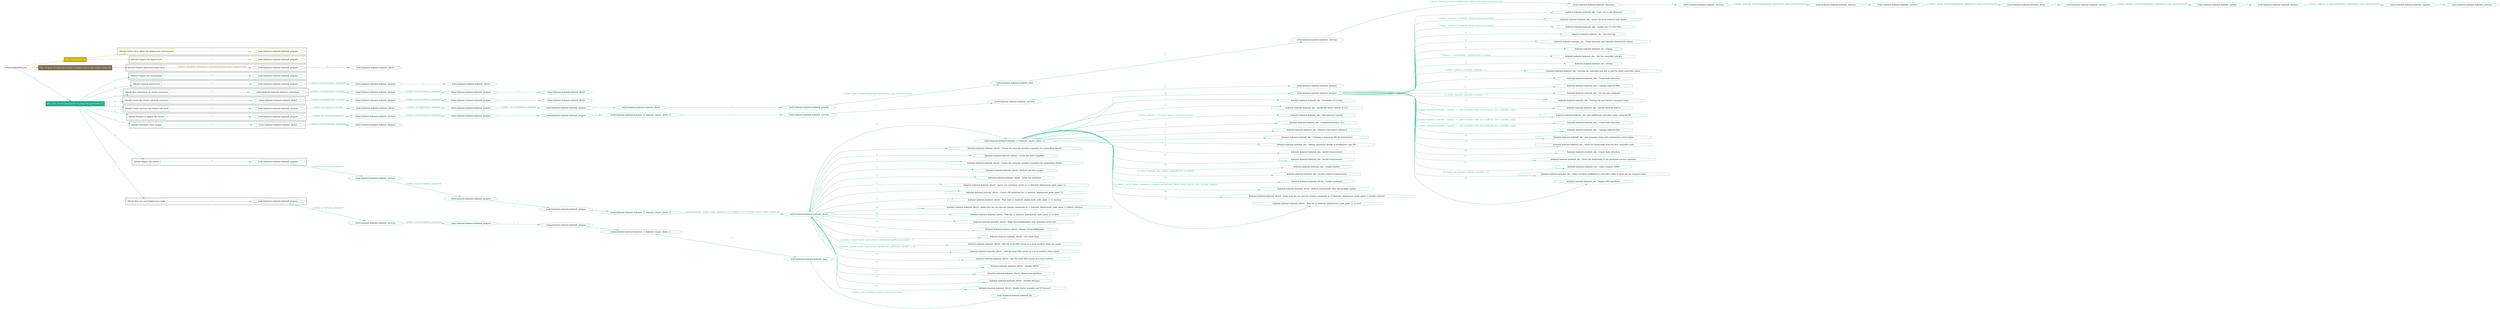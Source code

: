 digraph {
	graph [concentrate=true ordering=in rankdir=LR ratio=fill]
	edge [esep=5 sep=10]
	"kubeinit/playbook.yml" [id=root_node style=dotted]
	play_7c4ae894 [label="Play: Initial setup (1)" color="#ccb100" fontcolor="#ffffff" id=play_7c4ae894 shape=box style=filled tooltip=localhost]
	"kubeinit/playbook.yml" -> play_7c4ae894 [label="1 " color="#ccb100" fontcolor="#ccb100" id=edge_3f846991 labeltooltip="1 " tooltip="1 "]
	subgraph "kubeinit.kubeinit.kubeinit_prepare" {
		role_cb7ac026 [label="[role] kubeinit.kubeinit.kubeinit_prepare" color="#ccb100" id=role_cb7ac026 tooltip="kubeinit.kubeinit.kubeinit_prepare"]
	}
	subgraph "kubeinit.kubeinit.kubeinit_prepare" {
		role_03398839 [label="[role] kubeinit.kubeinit.kubeinit_prepare" color="#ccb100" id=role_03398839 tooltip="kubeinit.kubeinit.kubeinit_prepare"]
	}
	subgraph "Play: Initial setup (1)" {
		play_7c4ae894 -> block_f33ee18d [label=1 color="#ccb100" fontcolor="#ccb100" id=edge_750ef47c labeltooltip=1 tooltip=1]
		subgraph cluster_block_f33ee18d {
			block_f33ee18d [label="[block] Gather facts about the deployment environment" color="#ccb100" id=block_f33ee18d labeltooltip="Gather facts about the deployment environment" shape=box tooltip="Gather facts about the deployment environment"]
			block_f33ee18d -> role_cb7ac026 [label="1 " color="#ccb100" fontcolor="#ccb100" id=edge_0c3c3ddd labeltooltip="1 " tooltip="1 "]
		}
		play_7c4ae894 -> block_ea30e434 [label=2 color="#ccb100" fontcolor="#ccb100" id=edge_8df65fc0 labeltooltip=2 tooltip=2]
		subgraph cluster_block_ea30e434 {
			block_ea30e434 [label="[block] Prepare the hypervisors" color="#ccb100" id=block_ea30e434 labeltooltip="Prepare the hypervisors" shape=box tooltip="Prepare the hypervisors"]
			block_ea30e434 -> role_03398839 [label="1 " color="#ccb100" fontcolor="#ccb100" id=edge_144484c2 labeltooltip="1 " tooltip="1 "]
		}
	}
	play_0e57655b [label="Play: Prepare all hypervisor hosts to deploy service and cluster nodes (0)" color="#816a4b" fontcolor="#ffffff" id=play_0e57655b shape=box style=filled tooltip="Play: Prepare all hypervisor hosts to deploy service and cluster nodes (0)"]
	"kubeinit/playbook.yml" -> play_0e57655b [label="2 " color="#816a4b" fontcolor="#816a4b" id=edge_3b906ed4 labeltooltip="2 " tooltip="2 "]
	subgraph "kubeinit.kubeinit.kubeinit_libvirt" {
		role_cfaa6aeb [label="[role] kubeinit.kubeinit.kubeinit_libvirt" color="#816a4b" id=role_cfaa6aeb tooltip="kubeinit.kubeinit.kubeinit_libvirt"]
	}
	subgraph "kubeinit.kubeinit.kubeinit_prepare" {
		role_71735d8f [label="[role] kubeinit.kubeinit.kubeinit_prepare" color="#816a4b" id=role_71735d8f tooltip="kubeinit.kubeinit.kubeinit_prepare"]
		role_71735d8f -> role_cfaa6aeb [label="1 " color="#816a4b" fontcolor="#816a4b" id=edge_ae1fbed3 labeltooltip="1 " tooltip="1 "]
	}
	subgraph "Play: Prepare all hypervisor hosts to deploy service and cluster nodes (0)" {
		play_0e57655b -> block_04d15374 [label=1 color="#816a4b" fontcolor="#816a4b" id=edge_57523c20 labeltooltip=1 tooltip=1]
		subgraph cluster_block_04d15374 {
			block_04d15374 [label="[block] Prepare individual hypervisors" color="#816a4b" id=block_04d15374 labeltooltip="Prepare individual hypervisors" shape=box tooltip="Prepare individual hypervisors"]
			block_04d15374 -> role_71735d8f [label="1 [when: inventory_hostname in hostvars['kubeinit-facts'].hypervisors]" color="#816a4b" fontcolor="#816a4b" id=edge_154843c0 labeltooltip="1 [when: inventory_hostname in hostvars['kubeinit-facts'].hypervisors]" tooltip="1 [when: inventory_hostname in hostvars['kubeinit-facts'].hypervisors]"]
		}
	}
	play_a0eadd1f [label="Play: Run cluster deployment on prepared hypervisors (1)" color="#1fad87" fontcolor="#ffffff" id=play_a0eadd1f shape=box style=filled tooltip=localhost]
	"kubeinit/playbook.yml" -> play_a0eadd1f [label="3 " color="#1fad87" fontcolor="#1fad87" id=edge_1ccd4bc4 labeltooltip="3 " tooltip="3 "]
	subgraph "kubeinit.kubeinit.kubeinit_prepare" {
		role_77e0a6a7 [label="[role] kubeinit.kubeinit.kubeinit_prepare" color="#1fad87" id=role_77e0a6a7 tooltip="kubeinit.kubeinit.kubeinit_prepare"]
	}
	subgraph "kubeinit.kubeinit.kubeinit_libvirt" {
		role_1678c26d [label="[role] kubeinit.kubeinit.kubeinit_libvirt" color="#1fad87" id=role_1678c26d tooltip="kubeinit.kubeinit.kubeinit_libvirt"]
	}
	subgraph "kubeinit.kubeinit.kubeinit_prepare" {
		role_24a89cdc [label="[role] kubeinit.kubeinit.kubeinit_prepare" color="#1fad87" id=role_24a89cdc tooltip="kubeinit.kubeinit.kubeinit_prepare"]
		role_24a89cdc -> role_1678c26d [label="1 " color="#1fad87" fontcolor="#1fad87" id=edge_c38b53eb labeltooltip="1 " tooltip="1 "]
	}
	subgraph "kubeinit.kubeinit.kubeinit_prepare" {
		role_03babc79 [label="[role] kubeinit.kubeinit.kubeinit_prepare" color="#1fad87" id=role_03babc79 tooltip="kubeinit.kubeinit.kubeinit_prepare"]
		role_03babc79 -> role_24a89cdc [label="1 [when: not environment_prepared]" color="#1fad87" fontcolor="#1fad87" id=edge_076ef46f labeltooltip="1 [when: not environment_prepared]" tooltip="1 [when: not environment_prepared]"]
	}
	subgraph "kubeinit.kubeinit.kubeinit_libvirt" {
		role_83bafd2a [label="[role] kubeinit.kubeinit.kubeinit_libvirt" color="#1fad87" id=role_83bafd2a tooltip="kubeinit.kubeinit.kubeinit_libvirt"]
	}
	subgraph "kubeinit.kubeinit.kubeinit_prepare" {
		role_3e503147 [label="[role] kubeinit.kubeinit.kubeinit_prepare" color="#1fad87" id=role_3e503147 tooltip="kubeinit.kubeinit.kubeinit_prepare"]
		role_3e503147 -> role_83bafd2a [label="1 " color="#1fad87" fontcolor="#1fad87" id=edge_aac21d0e labeltooltip="1 " tooltip="1 "]
	}
	subgraph "kubeinit.kubeinit.kubeinit_prepare" {
		role_f37839f3 [label="[role] kubeinit.kubeinit.kubeinit_prepare" color="#1fad87" id=role_f37839f3 tooltip="kubeinit.kubeinit.kubeinit_prepare"]
		role_f37839f3 -> role_3e503147 [label="1 [when: not environment_prepared]" color="#1fad87" fontcolor="#1fad87" id=edge_e40ce6eb labeltooltip="1 [when: not environment_prepared]" tooltip="1 [when: not environment_prepared]"]
	}
	subgraph "kubeinit.kubeinit.kubeinit_validations" {
		role_88165d24 [label="[role] kubeinit.kubeinit.kubeinit_validations" color="#1fad87" id=role_88165d24 tooltip="kubeinit.kubeinit.kubeinit_validations"]
		role_88165d24 -> role_f37839f3 [label="1 [when: not hypervisors_cleaned]" color="#1fad87" fontcolor="#1fad87" id=edge_a16084fa labeltooltip="1 [when: not hypervisors_cleaned]" tooltip="1 [when: not hypervisors_cleaned]"]
	}
	subgraph "kubeinit.kubeinit.kubeinit_libvirt" {
		role_535f59df [label="[role] kubeinit.kubeinit.kubeinit_libvirt" color="#1fad87" id=role_535f59df tooltip="kubeinit.kubeinit.kubeinit_libvirt"]
	}
	subgraph "kubeinit.kubeinit.kubeinit_prepare" {
		role_fccbfa6f [label="[role] kubeinit.kubeinit.kubeinit_prepare" color="#1fad87" id=role_fccbfa6f tooltip="kubeinit.kubeinit.kubeinit_prepare"]
		role_fccbfa6f -> role_535f59df [label="1 " color="#1fad87" fontcolor="#1fad87" id=edge_48e48981 labeltooltip="1 " tooltip="1 "]
	}
	subgraph "kubeinit.kubeinit.kubeinit_prepare" {
		role_72dcc510 [label="[role] kubeinit.kubeinit.kubeinit_prepare" color="#1fad87" id=role_72dcc510 tooltip="kubeinit.kubeinit.kubeinit_prepare"]
		role_72dcc510 -> role_fccbfa6f [label="1 [when: not environment_prepared]" color="#1fad87" fontcolor="#1fad87" id=edge_a10aae4f labeltooltip="1 [when: not environment_prepared]" tooltip="1 [when: not environment_prepared]"]
	}
	subgraph "kubeinit.kubeinit.kubeinit_libvirt" {
		role_c1292bc8 [label="[role] kubeinit.kubeinit.kubeinit_libvirt" color="#1fad87" id=role_c1292bc8 tooltip="kubeinit.kubeinit.kubeinit_libvirt"]
		role_c1292bc8 -> role_72dcc510 [label="1 [when: not hypervisors_cleaned]" color="#1fad87" fontcolor="#1fad87" id=edge_7b37f356 labeltooltip="1 [when: not hypervisors_cleaned]" tooltip="1 [when: not hypervisors_cleaned]"]
	}
	subgraph "kubeinit.kubeinit.kubeinit_services" {
		role_4802b1dd [label="[role] kubeinit.kubeinit.kubeinit_services" color="#1fad87" id=role_4802b1dd tooltip="kubeinit.kubeinit.kubeinit_services"]
	}
	subgraph "kubeinit.kubeinit.kubeinit_registry" {
		role_bd58cc59 [label="[role] kubeinit.kubeinit.kubeinit_registry" color="#1fad87" id=role_bd58cc59 tooltip="kubeinit.kubeinit.kubeinit_registry"]
		role_bd58cc59 -> role_4802b1dd [label="1 " color="#1fad87" fontcolor="#1fad87" id=edge_4139ea9f labeltooltip="1 " tooltip="1 "]
	}
	subgraph "kubeinit.kubeinit.kubeinit_services" {
		role_aca06001 [label="[role] kubeinit.kubeinit.kubeinit_services" color="#1fad87" id=role_aca06001 tooltip="kubeinit.kubeinit.kubeinit_services"]
		role_aca06001 -> role_bd58cc59 [label="1 [when: 'registry' in hostvars[kubeinit_deployment_node_name].services]" color="#1fad87" fontcolor="#1fad87" id=edge_1ba996ea labeltooltip="1 [when: 'registry' in hostvars[kubeinit_deployment_node_name].services]" tooltip="1 [when: 'registry' in hostvars[kubeinit_deployment_node_name].services]"]
	}
	subgraph "kubeinit.kubeinit.kubeinit_apache" {
		role_759bae52 [label="[role] kubeinit.kubeinit.kubeinit_apache" color="#1fad87" id=role_759bae52 tooltip="kubeinit.kubeinit.kubeinit_apache"]
		role_759bae52 -> role_aca06001 [label="1 " color="#1fad87" fontcolor="#1fad87" id=edge_675d7d0c labeltooltip="1 " tooltip="1 "]
	}
	subgraph "kubeinit.kubeinit.kubeinit_services" {
		role_87a31210 [label="[role] kubeinit.kubeinit.kubeinit_services" color="#1fad87" id=role_87a31210 tooltip="kubeinit.kubeinit.kubeinit_services"]
		role_87a31210 -> role_759bae52 [label="1 [when: 'apache' in hostvars[kubeinit_deployment_node_name].services]" color="#1fad87" fontcolor="#1fad87" id=edge_3414a442 labeltooltip="1 [when: 'apache' in hostvars[kubeinit_deployment_node_name].services]" tooltip="1 [when: 'apache' in hostvars[kubeinit_deployment_node_name].services]"]
	}
	subgraph "kubeinit.kubeinit.kubeinit_nexus" {
		role_11c9b367 [label="[role] kubeinit.kubeinit.kubeinit_nexus" color="#1fad87" id=role_11c9b367 tooltip="kubeinit.kubeinit.kubeinit_nexus"]
		role_11c9b367 -> role_87a31210 [label="1 " color="#1fad87" fontcolor="#1fad87" id=edge_3ffa53a0 labeltooltip="1 " tooltip="1 "]
	}
	subgraph "kubeinit.kubeinit.kubeinit_services" {
		role_a2b996c3 [label="[role] kubeinit.kubeinit.kubeinit_services" color="#1fad87" id=role_a2b996c3 tooltip="kubeinit.kubeinit.kubeinit_services"]
		role_a2b996c3 -> role_11c9b367 [label="1 [when: 'nexus' in hostvars[kubeinit_deployment_node_name].services]" color="#1fad87" fontcolor="#1fad87" id=edge_e86db1e1 labeltooltip="1 [when: 'nexus' in hostvars[kubeinit_deployment_node_name].services]" tooltip="1 [when: 'nexus' in hostvars[kubeinit_deployment_node_name].services]"]
	}
	subgraph "kubeinit.kubeinit.kubeinit_haproxy" {
		role_3afb9361 [label="[role] kubeinit.kubeinit.kubeinit_haproxy" color="#1fad87" id=role_3afb9361 tooltip="kubeinit.kubeinit.kubeinit_haproxy"]
		role_3afb9361 -> role_a2b996c3 [label="1 " color="#1fad87" fontcolor="#1fad87" id=edge_ac8e2f76 labeltooltip="1 " tooltip="1 "]
	}
	subgraph "kubeinit.kubeinit.kubeinit_services" {
		role_57328ee5 [label="[role] kubeinit.kubeinit.kubeinit_services" color="#1fad87" id=role_57328ee5 tooltip="kubeinit.kubeinit.kubeinit_services"]
		role_57328ee5 -> role_3afb9361 [label="1 [when: 'haproxy' in hostvars[kubeinit_deployment_node_name].services]" color="#1fad87" fontcolor="#1fad87" id=edge_b796d020 labeltooltip="1 [when: 'haproxy' in hostvars[kubeinit_deployment_node_name].services]" tooltip="1 [when: 'haproxy' in hostvars[kubeinit_deployment_node_name].services]"]
	}
	subgraph "kubeinit.kubeinit.kubeinit_dnsmasq" {
		role_b42b6213 [label="[role] kubeinit.kubeinit.kubeinit_dnsmasq" color="#1fad87" id=role_b42b6213 tooltip="kubeinit.kubeinit.kubeinit_dnsmasq"]
		role_b42b6213 -> role_57328ee5 [label="1 " color="#1fad87" fontcolor="#1fad87" id=edge_6c4192c0 labeltooltip="1 " tooltip="1 "]
	}
	subgraph "kubeinit.kubeinit.kubeinit_services" {
		role_a8a69c43 [label="[role] kubeinit.kubeinit.kubeinit_services" color="#1fad87" id=role_a8a69c43 tooltip="kubeinit.kubeinit.kubeinit_services"]
		role_a8a69c43 -> role_b42b6213 [label="1 [when: 'dnsmasq' in hostvars[kubeinit_deployment_node_name].services]" color="#1fad87" fontcolor="#1fad87" id=edge_31014065 labeltooltip="1 [when: 'dnsmasq' in hostvars[kubeinit_deployment_node_name].services]" tooltip="1 [when: 'dnsmasq' in hostvars[kubeinit_deployment_node_name].services]"]
	}
	subgraph "kubeinit.kubeinit.kubeinit_bind" {
		role_30b266e5 [label="[role] kubeinit.kubeinit.kubeinit_bind" color="#1fad87" id=role_30b266e5 tooltip="kubeinit.kubeinit.kubeinit_bind"]
		role_30b266e5 -> role_a8a69c43 [label="1 " color="#1fad87" fontcolor="#1fad87" id=edge_9907b7f2 labeltooltip="1 " tooltip="1 "]
	}
	subgraph "kubeinit.kubeinit.kubeinit_prepare" {
		role_2adfd10f [label="[role] kubeinit.kubeinit.kubeinit_prepare" color="#1fad87" id=role_2adfd10f tooltip="kubeinit.kubeinit.kubeinit_prepare"]
		role_2adfd10f -> role_30b266e5 [label="1 [when: 'bind' in hostvars[kubeinit_deployment_node_name].services]" color="#1fad87" fontcolor="#1fad87" id=edge_97279b45 labeltooltip="1 [when: 'bind' in hostvars[kubeinit_deployment_node_name].services]" tooltip="1 [when: 'bind' in hostvars[kubeinit_deployment_node_name].services]"]
	}
	subgraph "kubeinit.kubeinit.kubeinit_libvirt" {
		role_d23036cf [label="[role] kubeinit.kubeinit.kubeinit_libvirt" color="#1fad87" id=role_d23036cf tooltip="kubeinit.kubeinit.kubeinit_libvirt"]
		role_d23036cf -> role_2adfd10f [label="1 " color="#1fad87" fontcolor="#1fad87" id=edge_af08bf17 labeltooltip="1 " tooltip="1 "]
	}
	subgraph "kubeinit.kubeinit.kubeinit_prepare" {
		role_ed3bbe32 [label="[role] kubeinit.kubeinit.kubeinit_prepare" color="#1fad87" id=role_ed3bbe32 tooltip="kubeinit.kubeinit.kubeinit_prepare"]
		role_ed3bbe32 -> role_d23036cf [label="1 " color="#1fad87" fontcolor="#1fad87" id=edge_dbd390af labeltooltip="1 " tooltip="1 "]
	}
	subgraph "kubeinit.kubeinit.kubeinit_prepare" {
		role_bf5e2185 [label="[role] kubeinit.kubeinit.kubeinit_prepare" color="#1fad87" id=role_bf5e2185 tooltip="kubeinit.kubeinit.kubeinit_prepare"]
		role_bf5e2185 -> role_ed3bbe32 [label="1 [when: not environment_prepared]" color="#1fad87" fontcolor="#1fad87" id=edge_c1a0a903 labeltooltip="1 [when: not environment_prepared]" tooltip="1 [when: not environment_prepared]"]
	}
	subgraph "kubeinit.kubeinit.kubeinit_libvirt" {
		role_28c7456a [label="[role] kubeinit.kubeinit.kubeinit_libvirt" color="#1fad87" id=role_28c7456a tooltip="kubeinit.kubeinit.kubeinit_libvirt"]
		role_28c7456a -> role_bf5e2185 [label="1 [when: not hypervisors_cleaned]" color="#1fad87" fontcolor="#1fad87" id=edge_cb2a02c4 labeltooltip="1 [when: not hypervisors_cleaned]" tooltip="1 [when: not hypervisors_cleaned]"]
	}
	subgraph "kubeinit.kubeinit.kubeinit_services" {
		role_76a0eb09 [label="[role] kubeinit.kubeinit.kubeinit_services" color="#1fad87" id=role_76a0eb09 tooltip="kubeinit.kubeinit.kubeinit_services"]
		role_76a0eb09 -> role_28c7456a [label="1 [when: not network_created]" color="#1fad87" fontcolor="#1fad87" id=edge_9d98d95c labeltooltip="1 [when: not network_created]" tooltip="1 [when: not network_created]"]
	}
	subgraph "kubeinit.kubeinit.kubeinit_prepare" {
		role_3f12e8bc [label="[role] kubeinit.kubeinit.kubeinit_prepare" color="#1fad87" id=role_3f12e8bc tooltip="kubeinit.kubeinit.kubeinit_prepare"]
	}
	subgraph "kubeinit.kubeinit.kubeinit_services" {
		role_60c3bd98 [label="[role] kubeinit.kubeinit.kubeinit_services" color="#1fad87" id=role_60c3bd98 tooltip="kubeinit.kubeinit.kubeinit_services"]
		role_60c3bd98 -> role_3f12e8bc [label="1 " color="#1fad87" fontcolor="#1fad87" id=edge_6811ee22 labeltooltip="1 " tooltip="1 "]
	}
	subgraph "kubeinit.kubeinit.kubeinit_services" {
		role_4636df8d [label="[role] kubeinit.kubeinit.kubeinit_services" color="#1fad87" id=role_4636df8d tooltip="kubeinit.kubeinit.kubeinit_services"]
		role_4636df8d -> role_60c3bd98 [label="1 " color="#1fad87" fontcolor="#1fad87" id=edge_3c994d81 labeltooltip="1 " tooltip="1 "]
	}
	subgraph "kubeinit.kubeinit.kubeinit_{{ kubeinit_cluster_distro }}" {
		role_d37c1346 [label="[role] kubeinit.kubeinit.kubeinit_{{ kubeinit_cluster_distro }}" color="#1fad87" id=role_d37c1346 tooltip="kubeinit.kubeinit.kubeinit_{{ kubeinit_cluster_distro }}"]
		role_d37c1346 -> role_4636df8d [label="1 " color="#1fad87" fontcolor="#1fad87" id=edge_a3b2c5d7 labeltooltip="1 " tooltip="1 "]
	}
	subgraph "kubeinit.kubeinit.kubeinit_prepare" {
		role_a6c308cc [label="[role] kubeinit.kubeinit.kubeinit_prepare" color="#1fad87" id=role_a6c308cc tooltip="kubeinit.kubeinit.kubeinit_prepare"]
		role_a6c308cc -> role_d37c1346 [label="1 " color="#1fad87" fontcolor="#1fad87" id=edge_9f07577c labeltooltip="1 " tooltip="1 "]
	}
	subgraph "kubeinit.kubeinit.kubeinit_prepare" {
		role_7d13a733 [label="[role] kubeinit.kubeinit.kubeinit_prepare" color="#1fad87" id=role_7d13a733 tooltip="kubeinit.kubeinit.kubeinit_prepare"]
		role_7d13a733 -> role_a6c308cc [label="1 " color="#1fad87" fontcolor="#1fad87" id=edge_32a43186 labeltooltip="1 " tooltip="1 "]
	}
	subgraph "kubeinit.kubeinit.kubeinit_services" {
		role_1991966f [label="[role] kubeinit.kubeinit.kubeinit_services" color="#1fad87" id=role_1991966f tooltip="kubeinit.kubeinit.kubeinit_services"]
		role_1991966f -> role_7d13a733 [label="1 [when: not environment_prepared]" color="#1fad87" fontcolor="#1fad87" id=edge_17c0cc45 labeltooltip="1 [when: not environment_prepared]" tooltip="1 [when: not environment_prepared]"]
	}
	subgraph "kubeinit.kubeinit.kubeinit_prepare" {
		role_c1d10173 [label="[role] kubeinit.kubeinit.kubeinit_prepare" color="#1fad87" id=role_c1d10173 tooltip="kubeinit.kubeinit.kubeinit_prepare"]
		role_c1d10173 -> role_1991966f [label="1 [when: not services_prepared]" color="#1fad87" fontcolor="#1fad87" id=edge_643cab7b labeltooltip="1 [when: not services_prepared]" tooltip="1 [when: not services_prepared]"]
	}
	subgraph "kubeinit.kubeinit.kubeinit_prepare" {
		role_8fefc529 [label="[role] kubeinit.kubeinit.kubeinit_prepare" color="#1fad87" id=role_8fefc529 tooltip="kubeinit.kubeinit.kubeinit_prepare"]
	}
	subgraph "kubeinit.kubeinit.kubeinit_libvirt" {
		role_4c5ea685 [label="[role] kubeinit.kubeinit.kubeinit_libvirt" color="#1fad87" id=role_4c5ea685 tooltip="kubeinit.kubeinit.kubeinit_libvirt"]
		role_4c5ea685 -> role_8fefc529 [label="1 [when: not environment_prepared]" color="#1fad87" fontcolor="#1fad87" id=edge_5a335fde labeltooltip="1 [when: not environment_prepared]" tooltip="1 [when: not environment_prepared]"]
	}
	subgraph "kubeinit.kubeinit.kubeinit_prepare" {
		role_eeb49cf1 [label="[role] kubeinit.kubeinit.kubeinit_prepare" color="#1fad87" id=role_eeb49cf1 tooltip="kubeinit.kubeinit.kubeinit_prepare"]
		task_45337e89 [label="kubeinit.kubeinit.kubeinit_eks : Copy cert to pki directory" color="#1fad87" id=task_45337e89 shape=octagon tooltip="kubeinit.kubeinit.kubeinit_eks : Copy cert to pki directory"]
		role_eeb49cf1 -> task_45337e89 [label="1 " color="#1fad87" fontcolor="#1fad87" id=edge_709531d7 labeltooltip="1 " tooltip="1 "]
		task_4e480b51 [label="kubeinit.kubeinit.kubeinit_eks : Insert the local registry auth details" color="#1fad87" id=task_4e480b51 shape=octagon tooltip="kubeinit.kubeinit.kubeinit_eks : Insert the local registry auth details"]
		role_eeb49cf1 -> task_4e480b51 [label="2 [when: 'registry' in kubeinit_cluster_hostvars.services]" color="#1fad87" fontcolor="#1fad87" id=edge_d2a0ad31 labeltooltip="2 [when: 'registry' in kubeinit_cluster_hostvars.services]" tooltip="2 [when: 'registry' in kubeinit_cluster_hostvars.services]"]
		task_bded5295 [label="kubeinit.kubeinit.kubeinit_eks : Update the CA certs files" color="#1fad87" id=task_bded5295 shape=octagon tooltip="kubeinit.kubeinit.kubeinit_eks : Update the CA certs files"]
		role_eeb49cf1 -> task_bded5295 [label="3 [when: 'registry' in kubeinit_cluster_hostvars.services]" color="#1fad87" fontcolor="#1fad87" id=edge_efe739c7 labeltooltip="3 [when: 'registry' in kubeinit_cluster_hostvars.services]" tooltip="3 [when: 'registry' in kubeinit_cluster_hostvars.services]"]
		task_2a711045 [label="kubeinit.kubeinit.kubeinit_eks : Get etcd tag" color="#1fad87" id=task_2a711045 shape=octagon tooltip="kubeinit.kubeinit.kubeinit_eks : Get etcd tag"]
		role_eeb49cf1 -> task_2a711045 [label="4 " color="#1fad87" fontcolor="#1fad87" id=edge_b67deb79 labeltooltip="4 " tooltip="4 "]
		task_116d4659 [label="kubeinit.kubeinit.kubeinit_eks : Clean kubeadm and initialize Kubernetes cluster" color="#1fad87" id=task_116d4659 shape=octagon tooltip="kubeinit.kubeinit.kubeinit_eks : Clean kubeadm and initialize Kubernetes cluster"]
		role_eeb49cf1 -> task_116d4659 [label="5 " color="#1fad87" fontcolor="#1fad87" id=edge_bfcedad6 labeltooltip="5 " tooltip="5 "]
		task_4ea81d64 [label="kubeinit.kubeinit.kubeinit_eks : Debug" color="#1fad87" id=task_4ea81d64 shape=octagon tooltip="kubeinit.kubeinit.kubeinit_eks : Debug"]
		role_eeb49cf1 -> task_4ea81d64 [label="6 " color="#1fad87" fontcolor="#1fad87" id=edge_5d967ba8 labeltooltip="6 " tooltip="6 "]
		task_dcde92ed [label="kubeinit.kubeinit.kubeinit_eks : Get the controller join key" color="#1fad87" id=task_dcde92ed shape=octagon tooltip="kubeinit.kubeinit.kubeinit_eks : Get the controller join key"]
		role_eeb49cf1 -> task_dcde92ed [label="7 [when: ('--control-plane --certificate-key' in item)]" color="#1fad87" fontcolor="#1fad87" id=edge_5e874b3e labeltooltip="7 [when: ('--control-plane --certificate-key' in item)]" tooltip="7 [when: ('--control-plane --certificate-key' in item)]"]
		task_6b35f691 [label="kubeinit.kubeinit.kubeinit_eks : Debug" color="#1fad87" id=task_6b35f691 shape=octagon tooltip="kubeinit.kubeinit.kubeinit_eks : Debug"]
		role_eeb49cf1 -> task_6b35f691 [label="8 " color="#1fad87" fontcolor="#1fad87" id=edge_a1d81820 labeltooltip="8 " tooltip="8 "]
		task_13d8ca23 [label="kubeinit.kubeinit.kubeinit_eks : Storing the controller join key to add the other controller nodes." color="#1fad87" id=task_13d8ca23 shape=octagon tooltip="kubeinit.kubeinit.kubeinit_eks : Storing the controller join key to add the other controller nodes."]
		role_eeb49cf1 -> task_13d8ca23 [label="9 [when: kubeinit_controller_count|int > 1]" color="#1fad87" fontcolor="#1fad87" id=edge_5b123d74 labeltooltip="9 [when: kubeinit_controller_count|int > 1]" tooltip="9 [when: kubeinit_controller_count|int > 1]"]
		task_fd4cd9d6 [label="kubeinit.kubeinit.kubeinit_eks : Create kube directory" color="#1fad87" id=task_fd4cd9d6 shape=octagon tooltip="kubeinit.kubeinit.kubeinit_eks : Create kube directory"]
		role_eeb49cf1 -> task_fd4cd9d6 [label="10 " color="#1fad87" fontcolor="#1fad87" id=edge_ab0373a2 labeltooltip="10 " tooltip="10 "]
		task_9012e509 [label="kubeinit.kubeinit.kubeinit_eks : Copying required files" color="#1fad87" id=task_9012e509 shape=octagon tooltip="kubeinit.kubeinit.kubeinit_eks : Copying required files"]
		role_eeb49cf1 -> task_9012e509 [label="11 " color="#1fad87" fontcolor="#1fad87" id=edge_faf95ad5 labeltooltip="11 " tooltip="11 "]
		task_4607085d [label="kubeinit.kubeinit.kubeinit_eks : Get the join command" color="#1fad87" id=task_4607085d shape=octagon tooltip="kubeinit.kubeinit.kubeinit_eks : Get the join command"]
		role_eeb49cf1 -> task_4607085d [label="12 " color="#1fad87" fontcolor="#1fad87" id=edge_95ac5857 labeltooltip="12 " tooltip="12 "]
		task_8d73d2ba [label="kubeinit.kubeinit.kubeinit_eks : Storing the join cluster command token." color="#1fad87" id=task_8d73d2ba shape=octagon tooltip="kubeinit.kubeinit.kubeinit_eks : Storing the join cluster command token."]
		role_eeb49cf1 -> task_8d73d2ba [label="13 [when: kubeinit_controller_count|int > 1]" color="#1fad87" fontcolor="#1fad87" id=edge_f0d580ce labeltooltip="13 [when: kubeinit_controller_count|int > 1]" tooltip="13 [when: kubeinit_controller_count|int > 1]"]
		task_b34bd2d5 [label="kubeinit.kubeinit.kubeinit_eks : Install Network Add-on" color="#1fad87" id=task_b34bd2d5 shape=octagon tooltip="kubeinit.kubeinit.kubeinit_eks : Install Network Add-on"]
		role_eeb49cf1 -> task_b34bd2d5 [label="14 " color="#1fad87" fontcolor="#1fad87" id=edge_499da889 labeltooltip="14 " tooltip="14 "]
		task_0c2f08f0 [label="kubeinit.kubeinit.kubeinit_eks : Join additional controller nodes using the PK" color="#1fad87" id=task_0c2f08f0 shape=octagon tooltip="kubeinit.kubeinit.kubeinit_eks : Join additional controller nodes using the PK"]
		role_eeb49cf1 -> task_0c2f08f0 [label="15 [when: kubeinit_controller_count|int > 1 and controller_node not in kubeinit_first_controller_node]" color="#1fad87" fontcolor="#1fad87" id=edge_a3642dbb labeltooltip="15 [when: kubeinit_controller_count|int > 1 and controller_node not in kubeinit_first_controller_node]" tooltip="15 [when: kubeinit_controller_count|int > 1 and controller_node not in kubeinit_first_controller_node]"]
		task_9ee1c6cc [label="kubeinit.kubeinit.kubeinit_eks : Create kube directory" color="#1fad87" id=task_9ee1c6cc shape=octagon tooltip="kubeinit.kubeinit.kubeinit_eks : Create kube directory"]
		role_eeb49cf1 -> task_9ee1c6cc [label="16 [when: kubeinit_controller_count|int > 1 and controller_node not in kubeinit_first_controller_node]" color="#1fad87" fontcolor="#1fad87" id=edge_7b1b304d labeltooltip="16 [when: kubeinit_controller_count|int > 1 and controller_node not in kubeinit_first_controller_node]" tooltip="16 [when: kubeinit_controller_count|int > 1 and controller_node not in kubeinit_first_controller_node]"]
		task_c6308c57 [label="kubeinit.kubeinit.kubeinit_eks : Copying required files" color="#1fad87" id=task_c6308c57 shape=octagon tooltip="kubeinit.kubeinit.kubeinit_eks : Copying required files"]
		role_eeb49cf1 -> task_c6308c57 [label="17 [when: kubeinit_controller_count|int > 1 and controller_node not in kubeinit_first_controller_node]" color="#1fad87" fontcolor="#1fad87" id=edge_c110cb19 labeltooltip="17 [when: kubeinit_controller_count|int > 1 and controller_node not in kubeinit_first_controller_node]" tooltip="17 [when: kubeinit_controller_count|int > 1 and controller_node not in kubeinit_first_controller_node]"]
		task_42d4164c [label="kubeinit.kubeinit.kubeinit_eks : Join compute nodes with kubernetes control plane" color="#1fad87" id=task_42d4164c shape=octagon tooltip="kubeinit.kubeinit.kubeinit_eks : Join compute nodes with kubernetes control plane"]
		role_eeb49cf1 -> task_42d4164c [label="18 " color="#1fad87" fontcolor="#1fad87" id=edge_a2498002 labeltooltip="18 " tooltip="18 "]
		task_077870b5 [label="kubeinit.kubeinit.kubeinit_eks : Fetch the kubeconfig from the first controller node" color="#1fad87" id=task_077870b5 shape=octagon tooltip="kubeinit.kubeinit.kubeinit_eks : Fetch the kubeconfig from the first controller node"]
		role_eeb49cf1 -> task_077870b5 [label="19 " color="#1fad87" fontcolor="#1fad87" id=edge_afdee810 labeltooltip="19 " tooltip="19 "]
		task_9ade5185 [label="kubeinit.kubeinit.kubeinit_eks : Create kube directory" color="#1fad87" id=task_9ade5185 shape=octagon tooltip="kubeinit.kubeinit.kubeinit_eks : Create kube directory"]
		role_eeb49cf1 -> task_9ade5185 [label="20 " color="#1fad87" fontcolor="#1fad87" id=edge_8da7de75 labeltooltip="20 " tooltip="20 "]
		task_6a2b6cba [label="kubeinit.kubeinit.kubeinit_eks : Store the kubeconfig to the provision services machine." color="#1fad87" id=task_6a2b6cba shape=octagon tooltip="kubeinit.kubeinit.kubeinit_eks : Store the kubeconfig to the provision services machine."]
		role_eeb49cf1 -> task_6a2b6cba [label="21 " color="#1fad87" fontcolor="#1fad87" id=edge_3252452f labeltooltip="21 " tooltip="21 "]
		task_9f75c001 [label="kubeinit.kubeinit.kubeinit_eks : Label compute nodes" color="#1fad87" id=task_9f75c001 shape=octagon tooltip="kubeinit.kubeinit.kubeinit_eks : Label compute nodes"]
		role_eeb49cf1 -> task_9f75c001 [label="22 " color="#1fad87" fontcolor="#1fad87" id=edge_a2a439f8 labeltooltip="22 " tooltip="22 "]
		task_84ea3749 [label="kubeinit.kubeinit.kubeinit_eks : Allow schedule workloads in controller nodes if there are no compute nodes" color="#1fad87" id=task_84ea3749 shape=octagon tooltip="kubeinit.kubeinit.kubeinit_eks : Allow schedule workloads in controller nodes if there are no compute nodes"]
		role_eeb49cf1 -> task_84ea3749 [label="23 [when: not kubeinit_compute_count|int > 0]" color="#1fad87" fontcolor="#1fad87" id=edge_5029efbe labeltooltip="23 [when: not kubeinit_compute_count|int > 0]" tooltip="23 [when: not kubeinit_compute_count|int > 0]"]
		task_56a89f39 [label="kubeinit.kubeinit.kubeinit_eks : Deploy EKS manifests." color="#1fad87" id=task_56a89f39 shape=octagon tooltip="kubeinit.kubeinit.kubeinit_eks : Deploy EKS manifests."]
		role_eeb49cf1 -> task_56a89f39 [label="24 " color="#1fad87" fontcolor="#1fad87" id=edge_177b5014 labeltooltip="24 " tooltip="24 "]
	}
	subgraph "kubeinit.kubeinit.kubeinit_{{ kubeinit_cluster_distro }}" {
		role_fb966b46 [label="[role] kubeinit.kubeinit.kubeinit_{{ kubeinit_cluster_distro }}" color="#1fad87" id=role_fb966b46 tooltip="kubeinit.kubeinit.kubeinit_{{ kubeinit_cluster_distro }}"]
		task_0cf913fc [label="kubeinit.kubeinit.kubeinit_eks : Download cri-o repos" color="#1fad87" id=task_0cf913fc shape=octagon tooltip="kubeinit.kubeinit.kubeinit_eks : Download cri-o repos"]
		role_fb966b46 -> task_0cf913fc [label="1 " color="#1fad87" fontcolor="#1fad87" id=edge_11563bae labeltooltip="1 " tooltip="1 "]
		task_415eee1f [label="kubeinit.kubeinit.kubeinit_eks : Install the latest version of cri-o" color="#1fad87" id=task_415eee1f shape=octagon tooltip="kubeinit.kubeinit.kubeinit_eks : Install the latest version of cri-o"]
		role_fb966b46 -> task_415eee1f [label="2 " color="#1fad87" fontcolor="#1fad87" id=edge_5203dd5b labeltooltip="2 " tooltip="2 "]
		task_79ca44f0 [label="kubeinit.kubeinit.kubeinit_eks : Add insecure registry" color="#1fad87" id=task_79ca44f0 shape=octagon tooltip="kubeinit.kubeinit.kubeinit_eks : Add insecure registry"]
		role_fb966b46 -> task_79ca44f0 [label="3 [when: 'registry' in kubeinit_cluster_hostvars.services]" color="#1fad87" fontcolor="#1fad87" id=edge_a0a40177 labeltooltip="3 [when: 'registry' in kubeinit_cluster_hostvars.services]" tooltip="3 [when: 'registry' in kubeinit_cluster_hostvars.services]"]
		task_3f1ad892 [label="kubeinit.kubeinit.kubeinit_eks : Enable/start/status cri-o" color="#1fad87" id=task_3f1ad892 shape=octagon tooltip="kubeinit.kubeinit.kubeinit_eks : Enable/start/status cri-o"]
		role_fb966b46 -> task_3f1ad892 [label="4 " color="#1fad87" fontcolor="#1fad87" id=edge_9687ba67 labeltooltip="4 " tooltip="4 "]
		task_388f67f4 [label="kubeinit.kubeinit.kubeinit_eks : Remove repo before adding it" color="#1fad87" id=task_388f67f4 shape=octagon tooltip="kubeinit.kubeinit.kubeinit_eks : Remove repo before adding it"]
		role_fb966b46 -> task_388f67f4 [label="5 " color="#1fad87" fontcolor="#1fad87" id=edge_31599a23 labeltooltip="5 " tooltip="5 "]
		task_6d975193 [label="kubeinit.kubeinit.kubeinit_eks : Creating a repository file for Kubernetes" color="#1fad87" id=task_6d975193 shape=octagon tooltip="kubeinit.kubeinit.kubeinit_eks : Creating a repository file for Kubernetes"]
		role_fb966b46 -> task_6d975193 [label="6 " color="#1fad87" fontcolor="#1fad87" id=edge_266d1d48 labeltooltip="6 " tooltip="6 "]
		task_fd86b3d6 [label="kubeinit.kubeinit.kubeinit_eks : Adding repository details in Kubernetes repo file." color="#1fad87" id=task_fd86b3d6 shape=octagon tooltip="kubeinit.kubeinit.kubeinit_eks : Adding repository details in Kubernetes repo file."]
		role_fb966b46 -> task_fd86b3d6 [label="7 " color="#1fad87" fontcolor="#1fad87" id=edge_c601e321 labeltooltip="7 " tooltip="7 "]
		task_a49e6a76 [label="kubeinit.kubeinit.kubeinit_eks : Install requirements" color="#1fad87" id=task_a49e6a76 shape=octagon tooltip="kubeinit.kubeinit.kubeinit_eks : Install requirements"]
		role_fb966b46 -> task_a49e6a76 [label="8 " color="#1fad87" fontcolor="#1fad87" id=edge_e66c2072 labeltooltip="8 " tooltip="8 "]
		task_9f61f44b [label="kubeinit.kubeinit.kubeinit_eks : Install requirements" color="#1fad87" id=task_9f61f44b shape=octagon tooltip="kubeinit.kubeinit.kubeinit_eks : Install requirements"]
		role_fb966b46 -> task_9f61f44b [label="9 " color="#1fad87" fontcolor="#1fad87" id=edge_954b95c7 labeltooltip="9 " tooltip="9 "]
		task_c05c3c9a [label="kubeinit.kubeinit.kubeinit_eks : Enable kubelet" color="#1fad87" id=task_c05c3c9a shape=octagon tooltip="kubeinit.kubeinit.kubeinit_eks : Enable kubelet"]
		role_fb966b46 -> task_c05c3c9a [label="10 " color="#1fad87" fontcolor="#1fad87" id=edge_1b0a424d labeltooltip="10 " tooltip="10 "]
		task_41d1bc47 [label="kubeinit.kubeinit.kubeinit_eks : Install common requirements" color="#1fad87" id=task_41d1bc47 shape=octagon tooltip="kubeinit.kubeinit.kubeinit_eks : Install common requirements"]
		role_fb966b46 -> task_41d1bc47 [label="11 [when: kubeinit_eks_common_dependencies is defined]" color="#1fad87" fontcolor="#1fad87" id=edge_abb8c031 labeltooltip="11 [when: kubeinit_eks_common_dependencies is defined]" tooltip="11 [when: kubeinit_eks_common_dependencies is defined]"]
		task_93dbc6a5 [label="kubeinit.kubeinit.kubeinit_libvirt : Update packages" color="#1fad87" id=task_93dbc6a5 shape=octagon tooltip="kubeinit.kubeinit.kubeinit_libvirt : Update packages"]
		role_fb966b46 -> task_93dbc6a5 [label="12 " color="#1fad87" fontcolor="#1fad87" id=edge_505a1b34 labeltooltip="12 " tooltip="12 "]
		task_5c9888f0 [label="kubeinit.kubeinit.kubeinit_libvirt : Reboot immediately after the package update" color="#1fad87" id=task_5c9888f0 shape=octagon tooltip="kubeinit.kubeinit.kubeinit_libvirt : Reboot immediately after the package update"]
		role_fb966b46 -> task_5c9888f0 [label="13 [when: _result_update_packages is changed and kubeinit_libvirt_reboot_guests_after_package_update]" color="#1fad87" fontcolor="#1fad87" id=edge_15aad86e labeltooltip="13 [when: _result_update_packages is changed and kubeinit_libvirt_reboot_guests_after_package_update]" tooltip="13 [when: _result_update_packages is changed and kubeinit_libvirt_reboot_guests_after_package_update]"]
		task_9e84f034 [label="kubeinit.kubeinit.kubeinit_libvirt : make sure we can execute remote commands in {{ kubeinit_deployment_node_name }} before continue" color="#1fad87" id=task_9e84f034 shape=octagon tooltip="kubeinit.kubeinit.kubeinit_libvirt : make sure we can execute remote commands in {{ kubeinit_deployment_node_name }} before continue"]
		role_fb966b46 -> task_9e84f034 [label="14 " color="#1fad87" fontcolor="#1fad87" id=edge_d02da98b labeltooltip="14 " tooltip="14 "]
		task_fbf33e8c [label="kubeinit.kubeinit.kubeinit_libvirt : Wait for {{ kubeinit_deployment_node_name }} to boot" color="#1fad87" id=task_fbf33e8c shape=octagon tooltip="kubeinit.kubeinit.kubeinit_libvirt : Wait for {{ kubeinit_deployment_node_name }} to boot"]
		role_fb966b46 -> task_fbf33e8c [label="15 " color="#1fad87" fontcolor="#1fad87" id=edge_7faefb93 labeltooltip="15 " tooltip="15 "]
		role_fb966b46 -> role_eeb49cf1 [label="16 " color="#1fad87" fontcolor="#1fad87" id=edge_3672dcda labeltooltip="16 " tooltip="16 "]
	}
	subgraph "kubeinit.kubeinit.kubeinit_libvirt" {
		role_0d65b46c [label="[role] kubeinit.kubeinit.kubeinit_libvirt" color="#1fad87" id=role_0d65b46c tooltip="kubeinit.kubeinit.kubeinit_libvirt"]
		task_e23bee85 [label="kubeinit.kubeinit.kubeinit_libvirt : Create the network interface template for networking details" color="#1fad87" id=task_e23bee85 shape=octagon tooltip="kubeinit.kubeinit.kubeinit_libvirt : Create the network interface template for networking details"]
		role_0d65b46c -> task_e23bee85 [label="1 " color="#1fad87" fontcolor="#1fad87" id=edge_f849b964 labeltooltip="1 " tooltip="1 "]
		task_3dda6f9e [label="kubeinit.kubeinit.kubeinit_libvirt : Create the hosts template" color="#1fad87" id=task_3dda6f9e shape=octagon tooltip="kubeinit.kubeinit.kubeinit_libvirt : Create the hosts template"]
		role_0d65b46c -> task_3dda6f9e [label="2 " color="#1fad87" fontcolor="#1fad87" id=edge_e06fe919 labeltooltip="2 " tooltip="2 "]
		task_95eb8b90 [label="kubeinit.kubeinit.kubeinit_libvirt : Create the network cloudinit templates for networking details" color="#1fad87" id=task_95eb8b90 shape=octagon tooltip="kubeinit.kubeinit.kubeinit_libvirt : Create the network cloudinit templates for networking details"]
		role_0d65b46c -> task_95eb8b90 [label="3 " color="#1fad87" fontcolor="#1fad87" id=edge_28916c4d labeltooltip="3 " tooltip="3 "]
		task_0f9fc92c [label="kubeinit.kubeinit.kubeinit_libvirt : Remove old disk images" color="#1fad87" id=task_0f9fc92c shape=octagon tooltip="kubeinit.kubeinit.kubeinit_libvirt : Remove old disk images"]
		role_0d65b46c -> task_0f9fc92c [label="4 " color="#1fad87" fontcolor="#1fad87" id=edge_d5d4ad0a labeltooltip="4 " tooltip="4 "]
		task_300b6ba7 [label="kubeinit.kubeinit.kubeinit_libvirt : Grow the partitions" color="#1fad87" id=task_300b6ba7 shape=octagon tooltip="kubeinit.kubeinit.kubeinit_libvirt : Grow the partitions"]
		role_0d65b46c -> task_300b6ba7 [label="5 " color="#1fad87" fontcolor="#1fad87" id=edge_014a7a8d labeltooltip="5 " tooltip="5 "]
		task_e75e3bd1 [label="kubeinit.kubeinit.kubeinit_libvirt : Inject virt-customize assets in {{ kubeinit_deployment_node_name }}" color="#1fad87" id=task_e75e3bd1 shape=octagon tooltip="kubeinit.kubeinit.kubeinit_libvirt : Inject virt-customize assets in {{ kubeinit_deployment_node_name }}"]
		role_0d65b46c -> task_e75e3bd1 [label="6 " color="#1fad87" fontcolor="#1fad87" id=edge_6b50dea6 labeltooltip="6 " tooltip="6 "]
		task_604b2e91 [label="kubeinit.kubeinit.kubeinit_libvirt : Create VM definition for {{ kubeinit_deployment_node_name }}" color="#1fad87" id=task_604b2e91 shape=octagon tooltip="kubeinit.kubeinit.kubeinit_libvirt : Create VM definition for {{ kubeinit_deployment_node_name }}"]
		role_0d65b46c -> task_604b2e91 [label="7 " color="#1fad87" fontcolor="#1fad87" id=edge_d3ece9ee labeltooltip="7 " tooltip="7 "]
		task_a777980a [label="kubeinit.kubeinit.kubeinit_libvirt : Wait until {{ kubeinit_deployment_node_name }} is running" color="#1fad87" id=task_a777980a shape=octagon tooltip="kubeinit.kubeinit.kubeinit_libvirt : Wait until {{ kubeinit_deployment_node_name }} is running"]
		role_0d65b46c -> task_a777980a [label="8 " color="#1fad87" fontcolor="#1fad87" id=edge_22996c87 labeltooltip="8 " tooltip="8 "]
		task_f73549c5 [label="kubeinit.kubeinit.kubeinit_libvirt : make sure we can execute remote commands in {{ kubeinit_deployment_node_name }} before continue" color="#1fad87" id=task_f73549c5 shape=octagon tooltip="kubeinit.kubeinit.kubeinit_libvirt : make sure we can execute remote commands in {{ kubeinit_deployment_node_name }} before continue"]
		role_0d65b46c -> task_f73549c5 [label="9 " color="#1fad87" fontcolor="#1fad87" id=edge_c7c39eb9 labeltooltip="9 " tooltip="9 "]
		task_f0dc26ff [label="kubeinit.kubeinit.kubeinit_libvirt : Wait for {{ kubeinit_deployment_node_name }} to boot" color="#1fad87" id=task_f0dc26ff shape=octagon tooltip="kubeinit.kubeinit.kubeinit_libvirt : Wait for {{ kubeinit_deployment_node_name }} to boot"]
		role_0d65b46c -> task_f0dc26ff [label="10 " color="#1fad87" fontcolor="#1fad87" id=edge_659a526d labeltooltip="10 " tooltip="10 "]
		task_0cca9c30 [label="kubeinit.kubeinit.kubeinit_libvirt : Make NetworkManager stop updating resolv.conf" color="#1fad87" id=task_0cca9c30 shape=octagon tooltip="kubeinit.kubeinit.kubeinit_libvirt : Make NetworkManager stop updating resolv.conf"]
		role_0d65b46c -> task_0cca9c30 [label="11 " color="#1fad87" fontcolor="#1fad87" id=edge_d6ff98f4 labeltooltip="11 " tooltip="11 "]
		task_7d6264ea [label="kubeinit.kubeinit.kubeinit_libvirt : Restart NetworkManager" color="#1fad87" id=task_7d6264ea shape=octagon tooltip="kubeinit.kubeinit.kubeinit_libvirt : Restart NetworkManager"]
		role_0d65b46c -> task_7d6264ea [label="12 " color="#1fad87" fontcolor="#1fad87" id=edge_3a2b1716 labeltooltip="12 " tooltip="12 "]
		task_e4814d9b [label="kubeinit.kubeinit.kubeinit_libvirt : Get resolv lines" color="#1fad87" id=task_e4814d9b shape=octagon tooltip="kubeinit.kubeinit.kubeinit_libvirt : Get resolv lines"]
		role_0d65b46c -> task_e4814d9b [label="13 " color="#1fad87" fontcolor="#1fad87" id=edge_068d4c4b labeltooltip="13 " tooltip="13 "]
		task_93739f8e [label="kubeinit.kubeinit.kubeinit_libvirt : Add the local DNS server as a local resolver when not empty" color="#1fad87" id=task_93739f8e shape=octagon tooltip="kubeinit.kubeinit.kubeinit_libvirt : Add the local DNS server as a local resolver when not empty"]
		role_0d65b46c -> task_93739f8e [label="14 [when: (_result_resolv_conf.content | b64decode).splitlines() | length > 0]" color="#1fad87" fontcolor="#1fad87" id=edge_5847dd83 labeltooltip="14 [when: (_result_resolv_conf.content | b64decode).splitlines() | length > 0]" tooltip="14 [when: (_result_resolv_conf.content | b64decode).splitlines() | length > 0]"]
		task_9b27244f [label="kubeinit.kubeinit.kubeinit_libvirt : Add the local DNS server as a local resolver when empty" color="#1fad87" id=task_9b27244f shape=octagon tooltip="kubeinit.kubeinit.kubeinit_libvirt : Add the local DNS server as a local resolver when empty"]
		role_0d65b46c -> task_9b27244f [label="15 [when: (_result_resolv_conf.content | b64decode).splitlines() | length == 0]" color="#1fad87" fontcolor="#1fad87" id=edge_163ab435 labeltooltip="15 [when: (_result_resolv_conf.content | b64decode).splitlines() | length == 0]" tooltip="15 [when: (_result_resolv_conf.content | b64decode).splitlines() | length == 0]"]
		task_65de3cee [label="kubeinit.kubeinit.kubeinit_libvirt : Add the local DNS server as a local resolver" color="#1fad87" id=task_65de3cee shape=octagon tooltip="kubeinit.kubeinit.kubeinit_libvirt : Add the local DNS server as a local resolver"]
		role_0d65b46c -> task_65de3cee [label="16 " color="#1fad87" fontcolor="#1fad87" id=edge_20df35aa labeltooltip="16 " tooltip="16 "]
		task_4f9586bc [label="kubeinit.kubeinit.kubeinit_libvirt : Disable SWAP" color="#1fad87" id=task_4f9586bc shape=octagon tooltip="kubeinit.kubeinit.kubeinit_libvirt : Disable SWAP"]
		role_0d65b46c -> task_4f9586bc [label="17 " color="#1fad87" fontcolor="#1fad87" id=edge_c9f658de labeltooltip="17 " tooltip="17 "]
		task_4e628327 [label="kubeinit.kubeinit.kubeinit_libvirt : Resize root partition" color="#1fad87" id=task_4e628327 shape=octagon tooltip="kubeinit.kubeinit.kubeinit_libvirt : Resize root partition"]
		role_0d65b46c -> task_4e628327 [label="18 " color="#1fad87" fontcolor="#1fad87" id=edge_57755b4c labeltooltip="18 " tooltip="18 "]
		task_028b1a07 [label="kubeinit.kubeinit.kubeinit_libvirt : Disable SELinux" color="#1fad87" id=task_028b1a07 shape=octagon tooltip="kubeinit.kubeinit.kubeinit_libvirt : Disable SELinux"]
		role_0d65b46c -> task_028b1a07 [label="19 " color="#1fad87" fontcolor="#1fad87" id=edge_9adf4a3c labeltooltip="19 " tooltip="19 "]
		task_6aa68594 [label="kubeinit.kubeinit.kubeinit_libvirt : Enable kernel modules and IP forward" color="#1fad87" id=task_6aa68594 shape=octagon tooltip="kubeinit.kubeinit.kubeinit_libvirt : Enable kernel modules and IP forward"]
		role_0d65b46c -> task_6aa68594 [label="20 " color="#1fad87" fontcolor="#1fad87" id=edge_37076e27 labeltooltip="20 " tooltip="20 "]
		role_0d65b46c -> role_fb966b46 [label="21 " color="#1fad87" fontcolor="#1fad87" id=edge_0644472d labeltooltip="21 " tooltip="21 "]
	}
	subgraph "kubeinit.kubeinit.kubeinit_{{ kubeinit_cluster_distro }}" {
		role_cbfe14fd [label="[role] kubeinit.kubeinit.kubeinit_{{ kubeinit_cluster_distro }}" color="#1fad87" id=role_cbfe14fd tooltip="kubeinit.kubeinit.kubeinit_{{ kubeinit_cluster_distro }}"]
		role_cbfe14fd -> role_0d65b46c [label="1 [when: kubeinit_cluster_nodes_deployed is not defined or not kubeinit_cluster_nodes_deployed]" color="#1fad87" fontcolor="#1fad87" id=edge_96f58808 labeltooltip="1 [when: kubeinit_cluster_nodes_deployed is not defined or not kubeinit_cluster_nodes_deployed]" tooltip="1 [when: kubeinit_cluster_nodes_deployed is not defined or not kubeinit_cluster_nodes_deployed]"]
	}
	subgraph "kubeinit.kubeinit.kubeinit_prepare" {
		role_beb6a858 [label="[role] kubeinit.kubeinit.kubeinit_prepare" color="#1fad87" id=role_beb6a858 tooltip="kubeinit.kubeinit.kubeinit_prepare"]
		role_beb6a858 -> role_cbfe14fd [label="1 " color="#1fad87" fontcolor="#1fad87" id=edge_be689c51 labeltooltip="1 " tooltip="1 "]
	}
	subgraph "kubeinit.kubeinit.kubeinit_prepare" {
		role_8e199c17 [label="[role] kubeinit.kubeinit.kubeinit_prepare" color="#1fad87" id=role_8e199c17 tooltip="kubeinit.kubeinit.kubeinit_prepare"]
		role_8e199c17 -> role_beb6a858 [label="1 " color="#1fad87" fontcolor="#1fad87" id=edge_efb24858 labeltooltip="1 " tooltip="1 "]
	}
	subgraph "kubeinit.kubeinit.kubeinit_services" {
		role_4ae356ce [label="[role] kubeinit.kubeinit.kubeinit_services" color="#1fad87" id=role_4ae356ce tooltip="kubeinit.kubeinit.kubeinit_services"]
		role_4ae356ce -> role_8e199c17 [label="1 [when: not environment_prepared]" color="#1fad87" fontcolor="#1fad87" id=edge_c3fcae42 labeltooltip="1 [when: not environment_prepared]" tooltip="1 [when: not environment_prepared]"]
	}
	subgraph "kubeinit.kubeinit.kubeinit_prepare" {
		role_35ba9372 [label="[role] kubeinit.kubeinit.kubeinit_prepare" color="#1fad87" id=role_35ba9372 tooltip="kubeinit.kubeinit.kubeinit_prepare"]
		role_35ba9372 -> role_4ae356ce [label="1 [when: not services_prepared]" color="#1fad87" fontcolor="#1fad87" id=edge_889f8827 labeltooltip="1 [when: not services_prepared]" tooltip="1 [when: not services_prepared]"]
	}
	subgraph "kubeinit.kubeinit.kubeinit_nfs" {
		role_311e1bca [label="[role] kubeinit.kubeinit.kubeinit_nfs" color="#1fad87" id=role_311e1bca tooltip="kubeinit.kubeinit.kubeinit_nfs"]
	}
	subgraph "kubeinit.kubeinit.kubeinit_apps" {
		role_b9aba2df [label="[role] kubeinit.kubeinit.kubeinit_apps" color="#1fad87" id=role_b9aba2df tooltip="kubeinit.kubeinit.kubeinit_apps"]
		role_b9aba2df -> role_311e1bca [label="1 [when: 'nfs' in kubeinit_cluster_hostvars.services]" color="#1fad87" fontcolor="#1fad87" id=edge_c76aa930 labeltooltip="1 [when: 'nfs' in kubeinit_cluster_hostvars.services]" tooltip="1 [when: 'nfs' in kubeinit_cluster_hostvars.services]"]
	}
	subgraph "kubeinit.kubeinit.kubeinit_{{ kubeinit_cluster_distro }}" {
		role_4533aae7 [label="[role] kubeinit.kubeinit.kubeinit_{{ kubeinit_cluster_distro }}" color="#1fad87" id=role_4533aae7 tooltip="kubeinit.kubeinit.kubeinit_{{ kubeinit_cluster_distro }}"]
		role_4533aae7 -> role_b9aba2df [label="1 " color="#1fad87" fontcolor="#1fad87" id=edge_1509e127 labeltooltip="1 " tooltip="1 "]
	}
	subgraph "kubeinit.kubeinit.kubeinit_prepare" {
		role_69fb604e [label="[role] kubeinit.kubeinit.kubeinit_prepare" color="#1fad87" id=role_69fb604e tooltip="kubeinit.kubeinit.kubeinit_prepare"]
		role_69fb604e -> role_4533aae7 [label="1 " color="#1fad87" fontcolor="#1fad87" id=edge_591b79a4 labeltooltip="1 " tooltip="1 "]
	}
	subgraph "kubeinit.kubeinit.kubeinit_prepare" {
		role_1476def0 [label="[role] kubeinit.kubeinit.kubeinit_prepare" color="#1fad87" id=role_1476def0 tooltip="kubeinit.kubeinit.kubeinit_prepare"]
		role_1476def0 -> role_69fb604e [label="1 " color="#1fad87" fontcolor="#1fad87" id=edge_060f2dc6 labeltooltip="1 " tooltip="1 "]
	}
	subgraph "kubeinit.kubeinit.kubeinit_services" {
		role_9a92ba5f [label="[role] kubeinit.kubeinit.kubeinit_services" color="#1fad87" id=role_9a92ba5f tooltip="kubeinit.kubeinit.kubeinit_services"]
		role_9a92ba5f -> role_1476def0 [label="1 [when: not environment_prepared]" color="#1fad87" fontcolor="#1fad87" id=edge_e52200d9 labeltooltip="1 [when: not environment_prepared]" tooltip="1 [when: not environment_prepared]"]
	}
	subgraph "kubeinit.kubeinit.kubeinit_prepare" {
		role_c719a1fa [label="[role] kubeinit.kubeinit.kubeinit_prepare" color="#1fad87" id=role_c719a1fa tooltip="kubeinit.kubeinit.kubeinit_prepare"]
		role_c719a1fa -> role_9a92ba5f [label="1 [when: not services_prepared]" color="#1fad87" fontcolor="#1fad87" id=edge_5bd33685 labeltooltip="1 [when: not services_prepared]" tooltip="1 [when: not services_prepared]"]
	}
	subgraph "Play: Run cluster deployment on prepared hypervisors (1)" {
		play_a0eadd1f -> block_b24c8656 [label=1 color="#1fad87" fontcolor="#1fad87" id=edge_5c5ba76f labeltooltip=1 tooltip=1]
		subgraph cluster_block_b24c8656 {
			block_b24c8656 [label="[block] Prepare the environment" color="#1fad87" id=block_b24c8656 labeltooltip="Prepare the environment" shape=box tooltip="Prepare the environment"]
			block_b24c8656 -> role_77e0a6a7 [label="1 " color="#1fad87" fontcolor="#1fad87" id=edge_6d70d410 labeltooltip="1 " tooltip="1 "]
		}
		play_a0eadd1f -> block_b82b04ac [label=2 color="#1fad87" fontcolor="#1fad87" id=edge_a2d29549 labeltooltip=2 tooltip=2]
		subgraph cluster_block_b82b04ac {
			block_b82b04ac [label="[block] Cleanup hypervisors" color="#1fad87" id=block_b82b04ac labeltooltip="Cleanup hypervisors" shape=box tooltip="Cleanup hypervisors"]
			block_b82b04ac -> role_03babc79 [label="1 " color="#1fad87" fontcolor="#1fad87" id=edge_87c977df labeltooltip="1 " tooltip="1 "]
		}
		play_a0eadd1f -> block_8b9dc803 [label=3 color="#1fad87" fontcolor="#1fad87" id=edge_659fb945 labeltooltip=3 tooltip=3]
		subgraph cluster_block_8b9dc803 {
			block_8b9dc803 [label="[block] Run validations on cluster resources" color="#1fad87" id=block_8b9dc803 labeltooltip="Run validations on cluster resources" shape=box tooltip="Run validations on cluster resources"]
			block_8b9dc803 -> role_88165d24 [label="1 " color="#1fad87" fontcolor="#1fad87" id=edge_6e014dec labeltooltip="1 " tooltip="1 "]
		}
		play_a0eadd1f -> block_0902954e [label=4 color="#1fad87" fontcolor="#1fad87" id=edge_a8581993 labeltooltip=4 tooltip=4]
		subgraph cluster_block_0902954e {
			block_0902954e [label="[block] Create the cluster network resources" color="#1fad87" id=block_0902954e labeltooltip="Create the cluster network resources" shape=box tooltip="Create the cluster network resources"]
			block_0902954e -> role_c1292bc8 [label="1 " color="#1fad87" fontcolor="#1fad87" id=edge_2a7d936f labeltooltip="1 " tooltip="1 "]
		}
		play_a0eadd1f -> block_8cb5e423 [label=5 color="#1fad87" fontcolor="#1fad87" id=edge_ff0d3e89 labeltooltip=5 tooltip=5]
		subgraph cluster_block_8cb5e423 {
			block_8cb5e423 [label="[block] Create services the cluster will need" color="#1fad87" id=block_8cb5e423 labeltooltip="Create services the cluster will need" shape=box tooltip="Create services the cluster will need"]
			block_8cb5e423 -> role_76a0eb09 [label="1 " color="#1fad87" fontcolor="#1fad87" id=edge_e206b8b6 labeltooltip="1 " tooltip="1 "]
		}
		play_a0eadd1f -> block_daa8055c [label=6 color="#1fad87" fontcolor="#1fad87" id=edge_15a7e4a0 labeltooltip=6 tooltip=6]
		subgraph cluster_block_daa8055c {
			block_daa8055c [label="[block] Prepare to deploy the cluster" color="#1fad87" id=block_daa8055c labeltooltip="Prepare to deploy the cluster" shape=box tooltip="Prepare to deploy the cluster"]
			block_daa8055c -> role_c1d10173 [label="1 " color="#1fad87" fontcolor="#1fad87" id=edge_c93f0181 labeltooltip="1 " tooltip="1 "]
		}
		play_a0eadd1f -> block_97b94f24 [label=7 color="#1fad87" fontcolor="#1fad87" id=edge_7f87dcc5 labeltooltip=7 tooltip=7]
		subgraph cluster_block_97b94f24 {
			block_97b94f24 [label="[block] Download cloud images" color="#1fad87" id=block_97b94f24 labeltooltip="Download cloud images" shape=box tooltip="Download cloud images"]
			block_97b94f24 -> role_4c5ea685 [label="1 " color="#1fad87" fontcolor="#1fad87" id=edge_a06a504d labeltooltip="1 " tooltip="1 "]
		}
		play_a0eadd1f -> block_4db17923 [label=8 color="#1fad87" fontcolor="#1fad87" id=edge_7ce65859 labeltooltip=8 tooltip=8]
		subgraph cluster_block_4db17923 {
			block_4db17923 [label="[block] Deploy the cluster" color="#1fad87" id=block_4db17923 labeltooltip="Deploy the cluster" shape=box tooltip="Deploy the cluster"]
			block_4db17923 -> role_35ba9372 [label="1 " color="#1fad87" fontcolor="#1fad87" id=edge_aa66c15b labeltooltip="1 " tooltip="1 "]
		}
		play_a0eadd1f -> block_14704e63 [label=9 color="#1fad87" fontcolor="#1fad87" id=edge_fbee82f0 labeltooltip=9 tooltip=9]
		subgraph cluster_block_14704e63 {
			block_14704e63 [label="[block] Run any post-deployment tasks" color="#1fad87" id=block_14704e63 labeltooltip="Run any post-deployment tasks" shape=box tooltip="Run any post-deployment tasks"]
			block_14704e63 -> role_c719a1fa [label="1 " color="#1fad87" fontcolor="#1fad87" id=edge_8735a49d labeltooltip="1 " tooltip="1 "]
		}
	}
}

